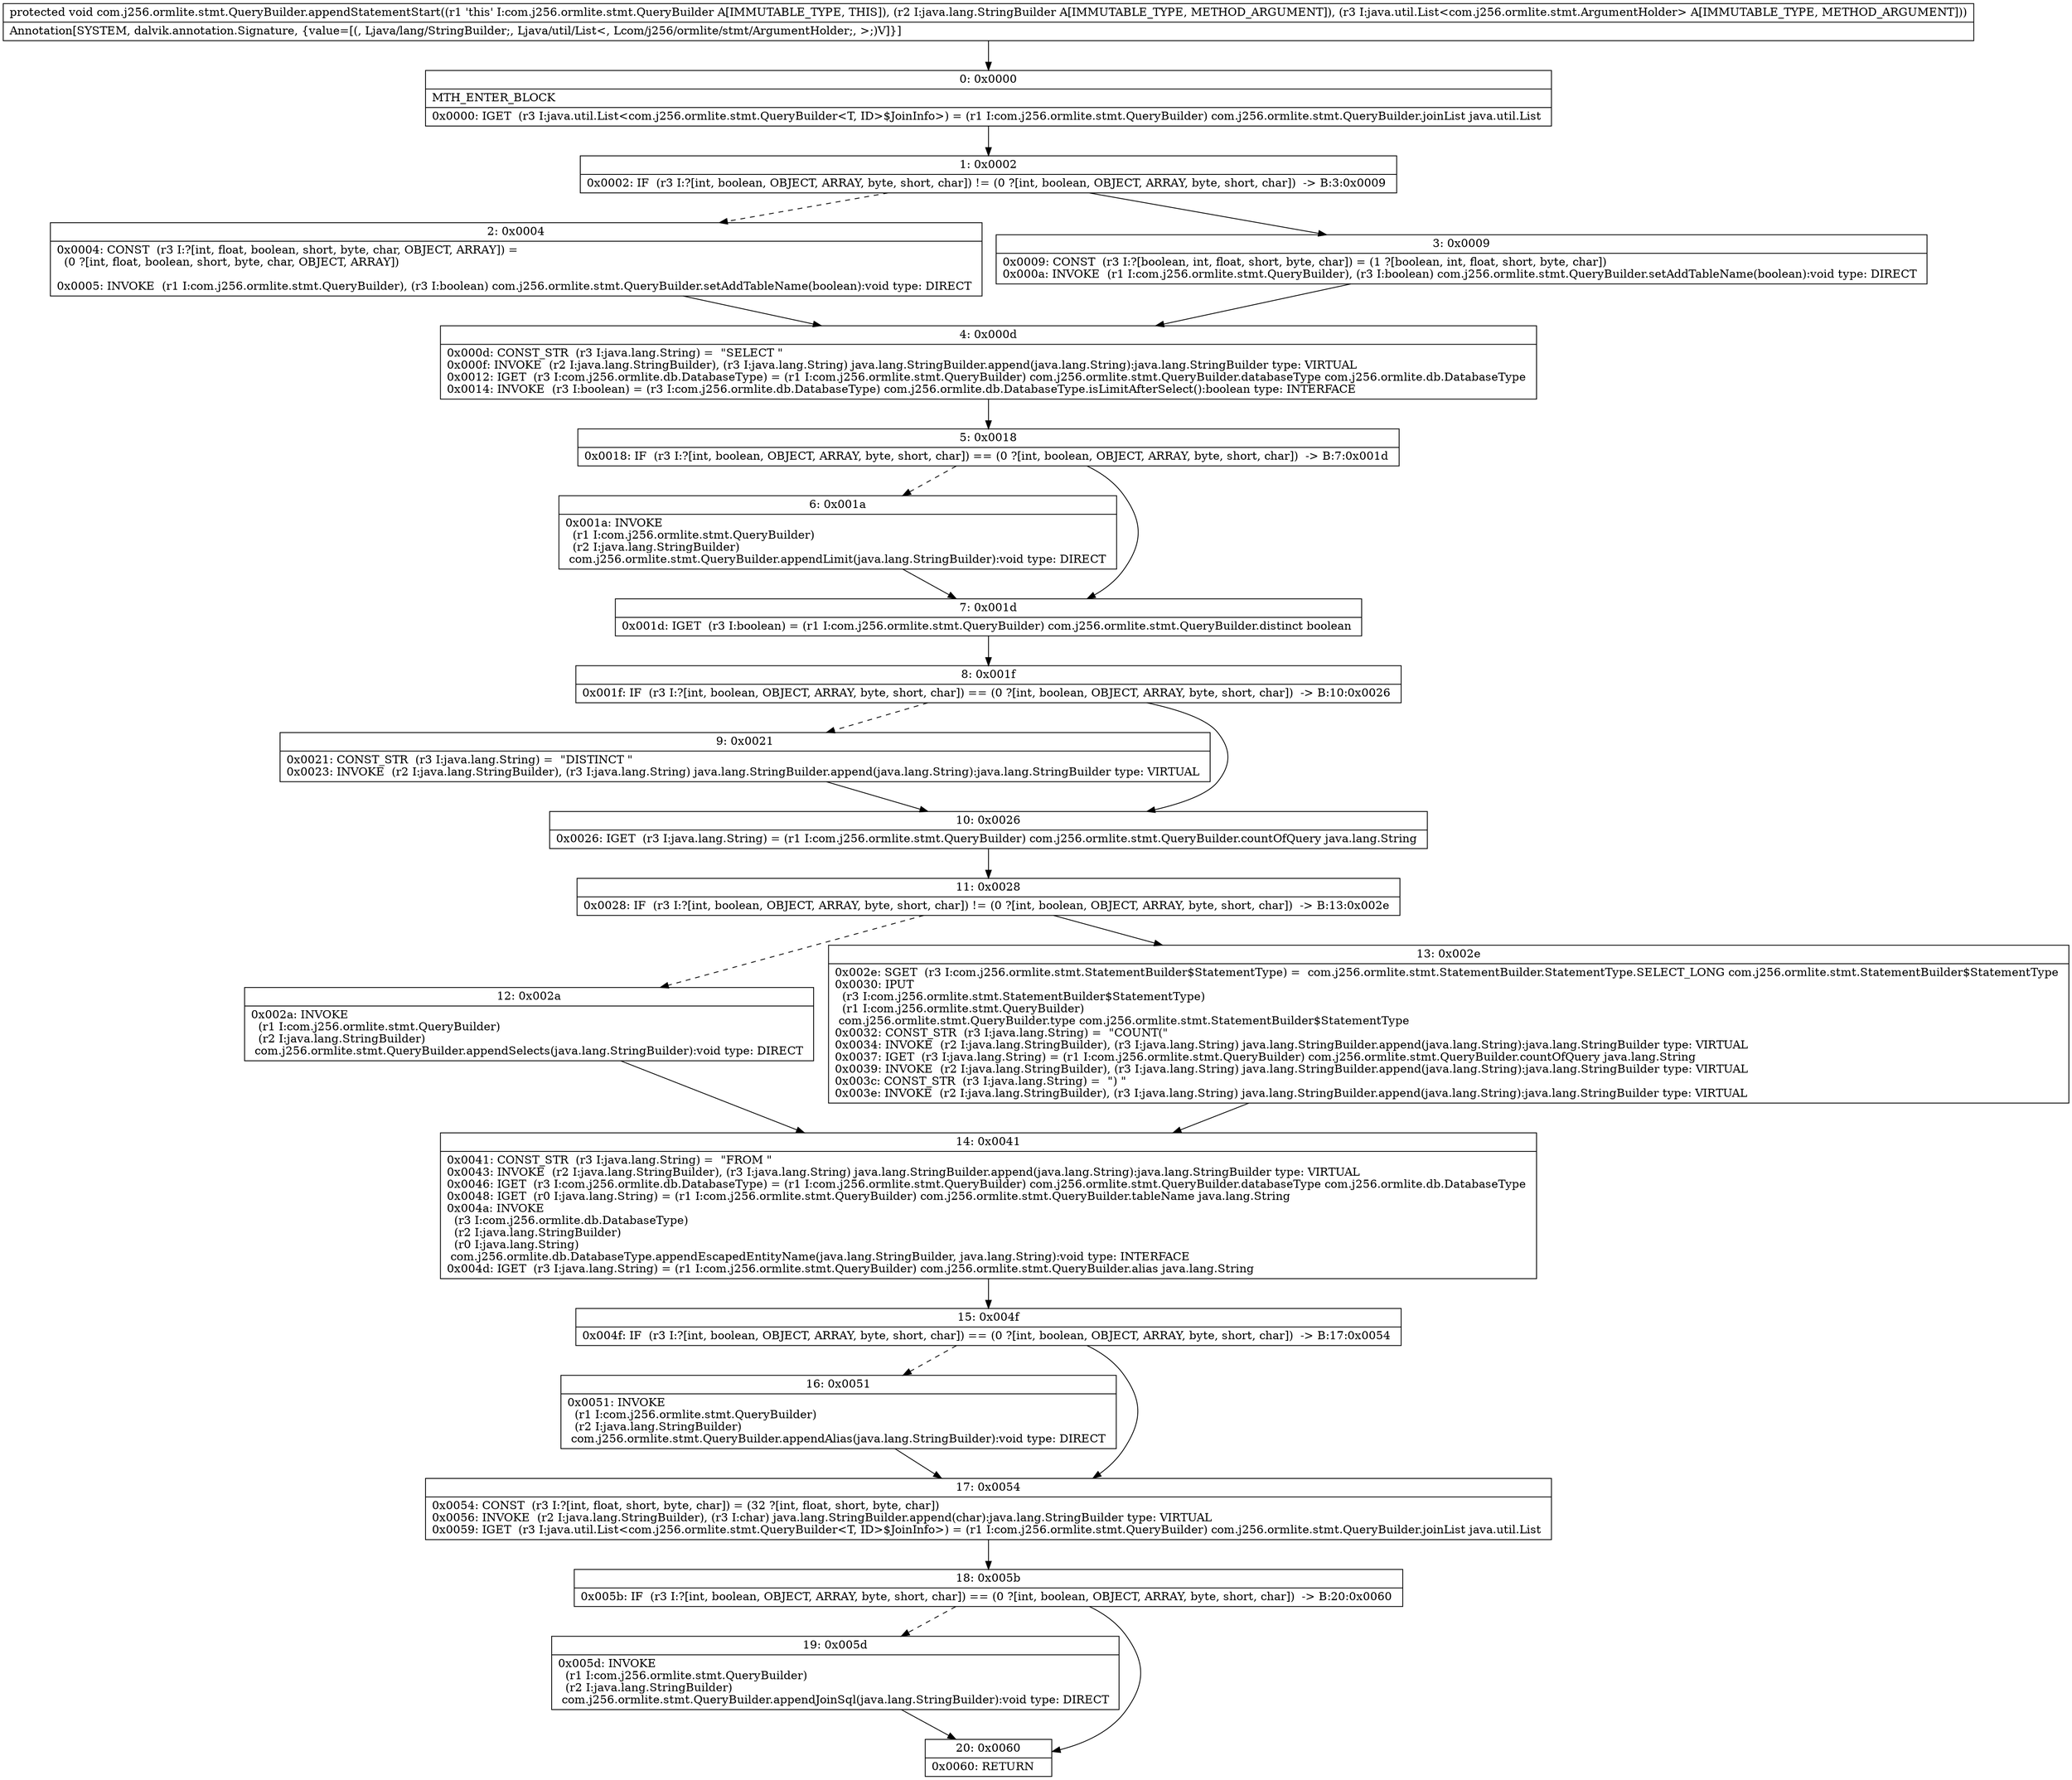 digraph "CFG forcom.j256.ormlite.stmt.QueryBuilder.appendStatementStart(Ljava\/lang\/StringBuilder;Ljava\/util\/List;)V" {
Node_0 [shape=record,label="{0\:\ 0x0000|MTH_ENTER_BLOCK\l|0x0000: IGET  (r3 I:java.util.List\<com.j256.ormlite.stmt.QueryBuilder\<T, ID\>$JoinInfo\>) = (r1 I:com.j256.ormlite.stmt.QueryBuilder) com.j256.ormlite.stmt.QueryBuilder.joinList java.util.List \l}"];
Node_1 [shape=record,label="{1\:\ 0x0002|0x0002: IF  (r3 I:?[int, boolean, OBJECT, ARRAY, byte, short, char]) != (0 ?[int, boolean, OBJECT, ARRAY, byte, short, char])  \-\> B:3:0x0009 \l}"];
Node_2 [shape=record,label="{2\:\ 0x0004|0x0004: CONST  (r3 I:?[int, float, boolean, short, byte, char, OBJECT, ARRAY]) = \l  (0 ?[int, float, boolean, short, byte, char, OBJECT, ARRAY])\l \l0x0005: INVOKE  (r1 I:com.j256.ormlite.stmt.QueryBuilder), (r3 I:boolean) com.j256.ormlite.stmt.QueryBuilder.setAddTableName(boolean):void type: DIRECT \l}"];
Node_3 [shape=record,label="{3\:\ 0x0009|0x0009: CONST  (r3 I:?[boolean, int, float, short, byte, char]) = (1 ?[boolean, int, float, short, byte, char]) \l0x000a: INVOKE  (r1 I:com.j256.ormlite.stmt.QueryBuilder), (r3 I:boolean) com.j256.ormlite.stmt.QueryBuilder.setAddTableName(boolean):void type: DIRECT \l}"];
Node_4 [shape=record,label="{4\:\ 0x000d|0x000d: CONST_STR  (r3 I:java.lang.String) =  \"SELECT \" \l0x000f: INVOKE  (r2 I:java.lang.StringBuilder), (r3 I:java.lang.String) java.lang.StringBuilder.append(java.lang.String):java.lang.StringBuilder type: VIRTUAL \l0x0012: IGET  (r3 I:com.j256.ormlite.db.DatabaseType) = (r1 I:com.j256.ormlite.stmt.QueryBuilder) com.j256.ormlite.stmt.QueryBuilder.databaseType com.j256.ormlite.db.DatabaseType \l0x0014: INVOKE  (r3 I:boolean) = (r3 I:com.j256.ormlite.db.DatabaseType) com.j256.ormlite.db.DatabaseType.isLimitAfterSelect():boolean type: INTERFACE \l}"];
Node_5 [shape=record,label="{5\:\ 0x0018|0x0018: IF  (r3 I:?[int, boolean, OBJECT, ARRAY, byte, short, char]) == (0 ?[int, boolean, OBJECT, ARRAY, byte, short, char])  \-\> B:7:0x001d \l}"];
Node_6 [shape=record,label="{6\:\ 0x001a|0x001a: INVOKE  \l  (r1 I:com.j256.ormlite.stmt.QueryBuilder)\l  (r2 I:java.lang.StringBuilder)\l com.j256.ormlite.stmt.QueryBuilder.appendLimit(java.lang.StringBuilder):void type: DIRECT \l}"];
Node_7 [shape=record,label="{7\:\ 0x001d|0x001d: IGET  (r3 I:boolean) = (r1 I:com.j256.ormlite.stmt.QueryBuilder) com.j256.ormlite.stmt.QueryBuilder.distinct boolean \l}"];
Node_8 [shape=record,label="{8\:\ 0x001f|0x001f: IF  (r3 I:?[int, boolean, OBJECT, ARRAY, byte, short, char]) == (0 ?[int, boolean, OBJECT, ARRAY, byte, short, char])  \-\> B:10:0x0026 \l}"];
Node_9 [shape=record,label="{9\:\ 0x0021|0x0021: CONST_STR  (r3 I:java.lang.String) =  \"DISTINCT \" \l0x0023: INVOKE  (r2 I:java.lang.StringBuilder), (r3 I:java.lang.String) java.lang.StringBuilder.append(java.lang.String):java.lang.StringBuilder type: VIRTUAL \l}"];
Node_10 [shape=record,label="{10\:\ 0x0026|0x0026: IGET  (r3 I:java.lang.String) = (r1 I:com.j256.ormlite.stmt.QueryBuilder) com.j256.ormlite.stmt.QueryBuilder.countOfQuery java.lang.String \l}"];
Node_11 [shape=record,label="{11\:\ 0x0028|0x0028: IF  (r3 I:?[int, boolean, OBJECT, ARRAY, byte, short, char]) != (0 ?[int, boolean, OBJECT, ARRAY, byte, short, char])  \-\> B:13:0x002e \l}"];
Node_12 [shape=record,label="{12\:\ 0x002a|0x002a: INVOKE  \l  (r1 I:com.j256.ormlite.stmt.QueryBuilder)\l  (r2 I:java.lang.StringBuilder)\l com.j256.ormlite.stmt.QueryBuilder.appendSelects(java.lang.StringBuilder):void type: DIRECT \l}"];
Node_13 [shape=record,label="{13\:\ 0x002e|0x002e: SGET  (r3 I:com.j256.ormlite.stmt.StatementBuilder$StatementType) =  com.j256.ormlite.stmt.StatementBuilder.StatementType.SELECT_LONG com.j256.ormlite.stmt.StatementBuilder$StatementType \l0x0030: IPUT  \l  (r3 I:com.j256.ormlite.stmt.StatementBuilder$StatementType)\l  (r1 I:com.j256.ormlite.stmt.QueryBuilder)\l com.j256.ormlite.stmt.QueryBuilder.type com.j256.ormlite.stmt.StatementBuilder$StatementType \l0x0032: CONST_STR  (r3 I:java.lang.String) =  \"COUNT(\" \l0x0034: INVOKE  (r2 I:java.lang.StringBuilder), (r3 I:java.lang.String) java.lang.StringBuilder.append(java.lang.String):java.lang.StringBuilder type: VIRTUAL \l0x0037: IGET  (r3 I:java.lang.String) = (r1 I:com.j256.ormlite.stmt.QueryBuilder) com.j256.ormlite.stmt.QueryBuilder.countOfQuery java.lang.String \l0x0039: INVOKE  (r2 I:java.lang.StringBuilder), (r3 I:java.lang.String) java.lang.StringBuilder.append(java.lang.String):java.lang.StringBuilder type: VIRTUAL \l0x003c: CONST_STR  (r3 I:java.lang.String) =  \") \" \l0x003e: INVOKE  (r2 I:java.lang.StringBuilder), (r3 I:java.lang.String) java.lang.StringBuilder.append(java.lang.String):java.lang.StringBuilder type: VIRTUAL \l}"];
Node_14 [shape=record,label="{14\:\ 0x0041|0x0041: CONST_STR  (r3 I:java.lang.String) =  \"FROM \" \l0x0043: INVOKE  (r2 I:java.lang.StringBuilder), (r3 I:java.lang.String) java.lang.StringBuilder.append(java.lang.String):java.lang.StringBuilder type: VIRTUAL \l0x0046: IGET  (r3 I:com.j256.ormlite.db.DatabaseType) = (r1 I:com.j256.ormlite.stmt.QueryBuilder) com.j256.ormlite.stmt.QueryBuilder.databaseType com.j256.ormlite.db.DatabaseType \l0x0048: IGET  (r0 I:java.lang.String) = (r1 I:com.j256.ormlite.stmt.QueryBuilder) com.j256.ormlite.stmt.QueryBuilder.tableName java.lang.String \l0x004a: INVOKE  \l  (r3 I:com.j256.ormlite.db.DatabaseType)\l  (r2 I:java.lang.StringBuilder)\l  (r0 I:java.lang.String)\l com.j256.ormlite.db.DatabaseType.appendEscapedEntityName(java.lang.StringBuilder, java.lang.String):void type: INTERFACE \l0x004d: IGET  (r3 I:java.lang.String) = (r1 I:com.j256.ormlite.stmt.QueryBuilder) com.j256.ormlite.stmt.QueryBuilder.alias java.lang.String \l}"];
Node_15 [shape=record,label="{15\:\ 0x004f|0x004f: IF  (r3 I:?[int, boolean, OBJECT, ARRAY, byte, short, char]) == (0 ?[int, boolean, OBJECT, ARRAY, byte, short, char])  \-\> B:17:0x0054 \l}"];
Node_16 [shape=record,label="{16\:\ 0x0051|0x0051: INVOKE  \l  (r1 I:com.j256.ormlite.stmt.QueryBuilder)\l  (r2 I:java.lang.StringBuilder)\l com.j256.ormlite.stmt.QueryBuilder.appendAlias(java.lang.StringBuilder):void type: DIRECT \l}"];
Node_17 [shape=record,label="{17\:\ 0x0054|0x0054: CONST  (r3 I:?[int, float, short, byte, char]) = (32 ?[int, float, short, byte, char]) \l0x0056: INVOKE  (r2 I:java.lang.StringBuilder), (r3 I:char) java.lang.StringBuilder.append(char):java.lang.StringBuilder type: VIRTUAL \l0x0059: IGET  (r3 I:java.util.List\<com.j256.ormlite.stmt.QueryBuilder\<T, ID\>$JoinInfo\>) = (r1 I:com.j256.ormlite.stmt.QueryBuilder) com.j256.ormlite.stmt.QueryBuilder.joinList java.util.List \l}"];
Node_18 [shape=record,label="{18\:\ 0x005b|0x005b: IF  (r3 I:?[int, boolean, OBJECT, ARRAY, byte, short, char]) == (0 ?[int, boolean, OBJECT, ARRAY, byte, short, char])  \-\> B:20:0x0060 \l}"];
Node_19 [shape=record,label="{19\:\ 0x005d|0x005d: INVOKE  \l  (r1 I:com.j256.ormlite.stmt.QueryBuilder)\l  (r2 I:java.lang.StringBuilder)\l com.j256.ormlite.stmt.QueryBuilder.appendJoinSql(java.lang.StringBuilder):void type: DIRECT \l}"];
Node_20 [shape=record,label="{20\:\ 0x0060|0x0060: RETURN   \l}"];
MethodNode[shape=record,label="{protected void com.j256.ormlite.stmt.QueryBuilder.appendStatementStart((r1 'this' I:com.j256.ormlite.stmt.QueryBuilder A[IMMUTABLE_TYPE, THIS]), (r2 I:java.lang.StringBuilder A[IMMUTABLE_TYPE, METHOD_ARGUMENT]), (r3 I:java.util.List\<com.j256.ormlite.stmt.ArgumentHolder\> A[IMMUTABLE_TYPE, METHOD_ARGUMENT]))  | Annotation[SYSTEM, dalvik.annotation.Signature, \{value=[(, Ljava\/lang\/StringBuilder;, Ljava\/util\/List\<, Lcom\/j256\/ormlite\/stmt\/ArgumentHolder;, \>;)V]\}]\l}"];
MethodNode -> Node_0;
Node_0 -> Node_1;
Node_1 -> Node_2[style=dashed];
Node_1 -> Node_3;
Node_2 -> Node_4;
Node_3 -> Node_4;
Node_4 -> Node_5;
Node_5 -> Node_6[style=dashed];
Node_5 -> Node_7;
Node_6 -> Node_7;
Node_7 -> Node_8;
Node_8 -> Node_9[style=dashed];
Node_8 -> Node_10;
Node_9 -> Node_10;
Node_10 -> Node_11;
Node_11 -> Node_12[style=dashed];
Node_11 -> Node_13;
Node_12 -> Node_14;
Node_13 -> Node_14;
Node_14 -> Node_15;
Node_15 -> Node_16[style=dashed];
Node_15 -> Node_17;
Node_16 -> Node_17;
Node_17 -> Node_18;
Node_18 -> Node_19[style=dashed];
Node_18 -> Node_20;
Node_19 -> Node_20;
}

